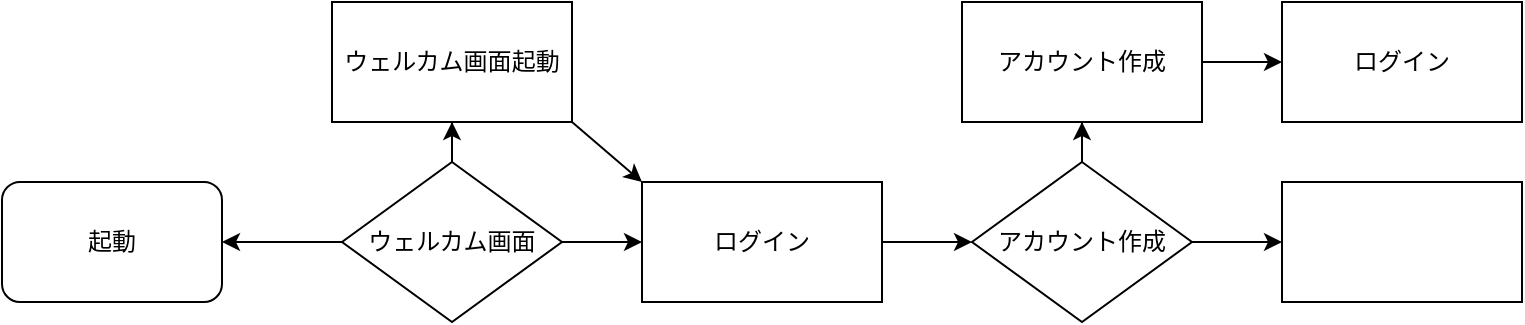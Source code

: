 <mxfile version="22.1.16" type="github">
  <diagram name="ページ1" id="QqLwSLqvl7rIlfeu2B-Z">
    <mxGraphModel dx="936" dy="566" grid="1" gridSize="10" guides="1" tooltips="1" connect="1" arrows="1" fold="1" page="1" pageScale="1" pageWidth="827" pageHeight="1169" math="0" shadow="0">
      <root>
        <mxCell id="0" />
        <mxCell id="1" parent="0" />
        <mxCell id="ANDY_AdEw9fYnEY0-3U3-14" value="" style="edgeStyle=orthogonalEdgeStyle;rounded=0;orthogonalLoop=1;jettySize=auto;html=1;" edge="1" parent="1" source="ANDY_AdEw9fYnEY0-3U3-6" target="ANDY_AdEw9fYnEY0-3U3-13">
          <mxGeometry relative="1" as="geometry" />
        </mxCell>
        <mxCell id="ANDY_AdEw9fYnEY0-3U3-16" value="" style="edgeStyle=orthogonalEdgeStyle;rounded=0;orthogonalLoop=1;jettySize=auto;html=1;" edge="1" parent="1" source="ANDY_AdEw9fYnEY0-3U3-6" target="ANDY_AdEw9fYnEY0-3U3-15">
          <mxGeometry relative="1" as="geometry" />
        </mxCell>
        <mxCell id="ANDY_AdEw9fYnEY0-3U3-18" value="" style="edgeStyle=orthogonalEdgeStyle;rounded=0;orthogonalLoop=1;jettySize=auto;html=1;" edge="1" parent="1" source="ANDY_AdEw9fYnEY0-3U3-6" target="ANDY_AdEw9fYnEY0-3U3-17">
          <mxGeometry relative="1" as="geometry" />
        </mxCell>
        <mxCell id="ANDY_AdEw9fYnEY0-3U3-6" value="ウェルカム画面" style="rhombus;whiteSpace=wrap;html=1;rounded=0;" vertex="1" parent="1">
          <mxGeometry x="170" y="220" width="110" height="80" as="geometry" />
        </mxCell>
        <mxCell id="ANDY_AdEw9fYnEY0-3U3-13" value="起動" style="rounded=1;whiteSpace=wrap;html=1;" vertex="1" parent="1">
          <mxGeometry y="230" width="110" height="60" as="geometry" />
        </mxCell>
        <mxCell id="ANDY_AdEw9fYnEY0-3U3-15" value="ウェルカム画面起動" style="rounded=0;whiteSpace=wrap;html=1;" vertex="1" parent="1">
          <mxGeometry x="165" y="140" width="120" height="60" as="geometry" />
        </mxCell>
        <mxCell id="ANDY_AdEw9fYnEY0-3U3-21" value="" style="edgeStyle=orthogonalEdgeStyle;rounded=0;orthogonalLoop=1;jettySize=auto;html=1;" edge="1" parent="1" source="ANDY_AdEw9fYnEY0-3U3-17" target="ANDY_AdEw9fYnEY0-3U3-20">
          <mxGeometry relative="1" as="geometry" />
        </mxCell>
        <mxCell id="ANDY_AdEw9fYnEY0-3U3-17" value="ログイン" style="whiteSpace=wrap;html=1;rounded=0;" vertex="1" parent="1">
          <mxGeometry x="320" y="230" width="120" height="60" as="geometry" />
        </mxCell>
        <mxCell id="ANDY_AdEw9fYnEY0-3U3-19" value="" style="endArrow=classic;html=1;rounded=0;entryX=0;entryY=0;entryDx=0;entryDy=0;exitX=1;exitY=1;exitDx=0;exitDy=0;" edge="1" parent="1" source="ANDY_AdEw9fYnEY0-3U3-15" target="ANDY_AdEw9fYnEY0-3U3-17">
          <mxGeometry width="50" height="50" relative="1" as="geometry">
            <mxPoint x="390" y="320" as="sourcePoint" />
            <mxPoint x="440" y="270" as="targetPoint" />
          </mxGeometry>
        </mxCell>
        <mxCell id="ANDY_AdEw9fYnEY0-3U3-23" value="" style="edgeStyle=orthogonalEdgeStyle;rounded=0;orthogonalLoop=1;jettySize=auto;html=1;" edge="1" parent="1" source="ANDY_AdEw9fYnEY0-3U3-20" target="ANDY_AdEw9fYnEY0-3U3-22">
          <mxGeometry relative="1" as="geometry" />
        </mxCell>
        <mxCell id="ANDY_AdEw9fYnEY0-3U3-29" value="" style="edgeStyle=orthogonalEdgeStyle;rounded=0;orthogonalLoop=1;jettySize=auto;html=1;" edge="1" parent="1" source="ANDY_AdEw9fYnEY0-3U3-20" target="ANDY_AdEw9fYnEY0-3U3-28">
          <mxGeometry relative="1" as="geometry" />
        </mxCell>
        <mxCell id="ANDY_AdEw9fYnEY0-3U3-20" value="アカウント作成" style="rhombus;whiteSpace=wrap;html=1;rounded=0;" vertex="1" parent="1">
          <mxGeometry x="485" y="220" width="110" height="80" as="geometry" />
        </mxCell>
        <mxCell id="ANDY_AdEw9fYnEY0-3U3-22" value="アカウント作成" style="whiteSpace=wrap;html=1;rounded=0;" vertex="1" parent="1">
          <mxGeometry x="480" y="140" width="120" height="60" as="geometry" />
        </mxCell>
        <mxCell id="ANDY_AdEw9fYnEY0-3U3-24" value="ログイン" style="whiteSpace=wrap;html=1;rounded=0;" vertex="1" parent="1">
          <mxGeometry x="640" y="140" width="120" height="60" as="geometry" />
        </mxCell>
        <mxCell id="ANDY_AdEw9fYnEY0-3U3-26" value="" style="endArrow=classic;html=1;rounded=0;exitX=1;exitY=0.5;exitDx=0;exitDy=0;entryX=0;entryY=0.5;entryDx=0;entryDy=0;" edge="1" parent="1" source="ANDY_AdEw9fYnEY0-3U3-22" target="ANDY_AdEw9fYnEY0-3U3-24">
          <mxGeometry width="50" height="50" relative="1" as="geometry">
            <mxPoint x="600" y="200" as="sourcePoint" />
            <mxPoint x="630" y="230" as="targetPoint" />
          </mxGeometry>
        </mxCell>
        <mxCell id="ANDY_AdEw9fYnEY0-3U3-28" value="" style="rounded=0;whiteSpace=wrap;html=1;" vertex="1" parent="1">
          <mxGeometry x="640" y="230" width="120" height="60" as="geometry" />
        </mxCell>
      </root>
    </mxGraphModel>
  </diagram>
</mxfile>
